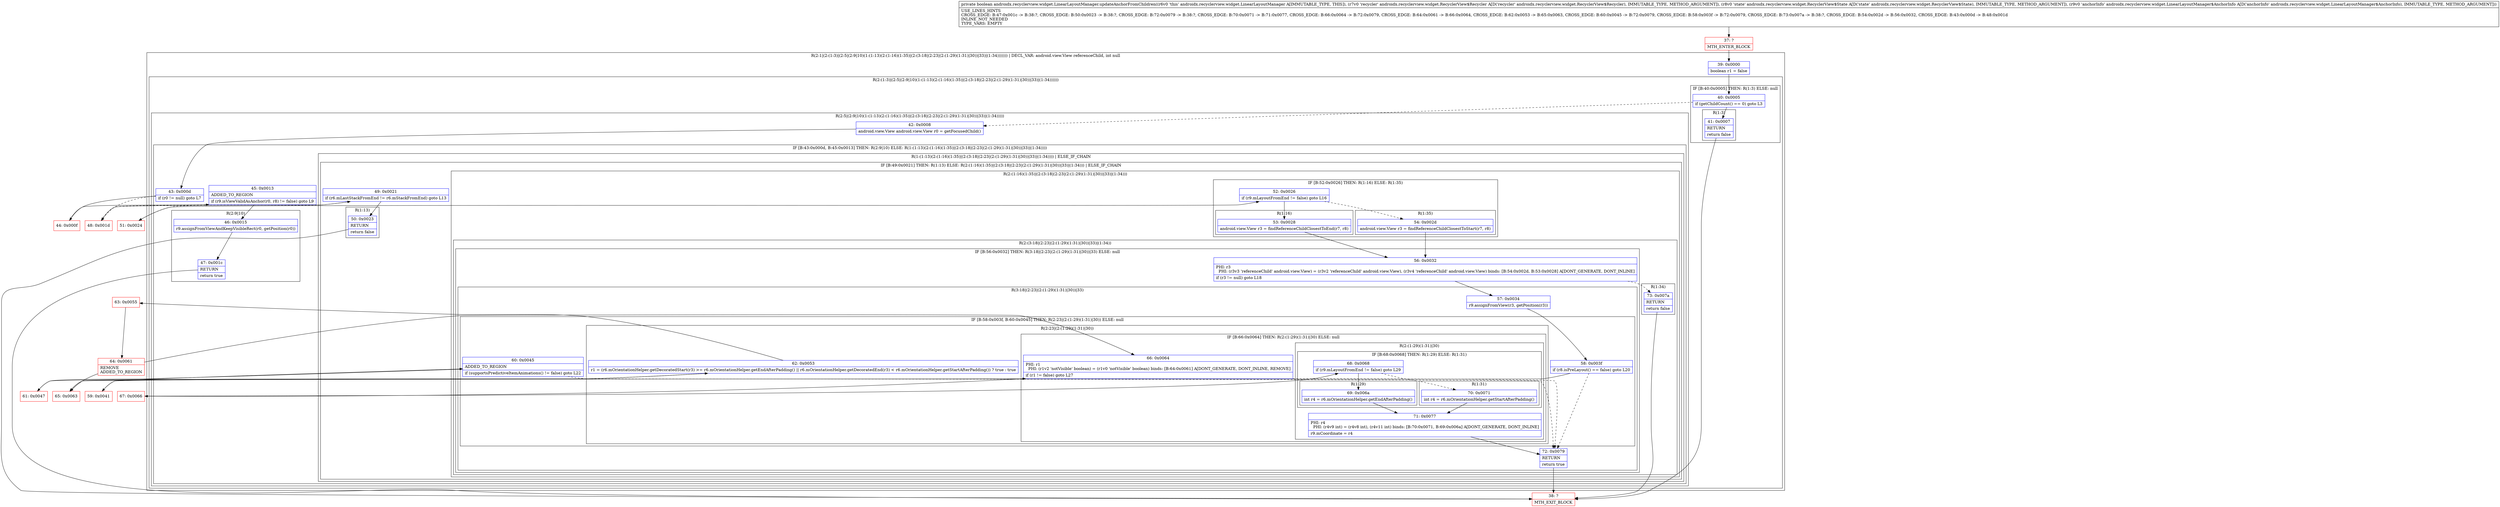 digraph "CFG forandroidx.recyclerview.widget.LinearLayoutManager.updateAnchorFromChildren(Landroidx\/recyclerview\/widget\/RecyclerView$Recycler;Landroidx\/recyclerview\/widget\/RecyclerView$State;Landroidx\/recyclerview\/widget\/LinearLayoutManager$AnchorInfo;)Z" {
subgraph cluster_Region_225416449 {
label = "R(2:1|(2:(1:3)|(2:5|(2:9|10)(1:(1:13)(2:(1:16)(1:35)|(2:(3:18|(2:23|(2:(1:29)(1:31)|30))|33)|(1:34))))))) | DECL_VAR: android.view.View referenceChild, int null\l";
node [shape=record,color=blue];
Node_39 [shape=record,label="{39\:\ 0x0000|boolean r1 = false\l}"];
subgraph cluster_Region_573959074 {
label = "R(2:(1:3)|(2:5|(2:9|10)(1:(1:13)(2:(1:16)(1:35)|(2:(3:18|(2:23|(2:(1:29)(1:31)|30))|33)|(1:34))))))";
node [shape=record,color=blue];
subgraph cluster_IfRegion_873079416 {
label = "IF [B:40:0x0005] THEN: R(1:3) ELSE: null";
node [shape=record,color=blue];
Node_40 [shape=record,label="{40\:\ 0x0005|if (getChildCount() == 0) goto L3\l}"];
subgraph cluster_Region_1415372745 {
label = "R(1:3)";
node [shape=record,color=blue];
Node_41 [shape=record,label="{41\:\ 0x0007|RETURN\l|return false\l}"];
}
}
subgraph cluster_Region_1306170460 {
label = "R(2:5|(2:9|10)(1:(1:13)(2:(1:16)(1:35)|(2:(3:18|(2:23|(2:(1:29)(1:31)|30))|33)|(1:34)))))";
node [shape=record,color=blue];
Node_42 [shape=record,label="{42\:\ 0x0008|android.view.View android.view.View r0 = getFocusedChild()\l}"];
subgraph cluster_IfRegion_1022154619 {
label = "IF [B:43:0x000d, B:45:0x0013] THEN: R(2:9|10) ELSE: R(1:(1:13)(2:(1:16)(1:35)|(2:(3:18|(2:23|(2:(1:29)(1:31)|30))|33)|(1:34))))";
node [shape=record,color=blue];
Node_43 [shape=record,label="{43\:\ 0x000d|if (r0 != null) goto L7\l}"];
Node_45 [shape=record,label="{45\:\ 0x0013|ADDED_TO_REGION\l|if (r9.isViewValidAsAnchor(r0, r8) != false) goto L9\l}"];
subgraph cluster_Region_1277623855 {
label = "R(2:9|10)";
node [shape=record,color=blue];
Node_46 [shape=record,label="{46\:\ 0x0015|r9.assignFromViewAndKeepVisibleRect(r0, getPosition(r0))\l}"];
Node_47 [shape=record,label="{47\:\ 0x001c|RETURN\l|return true\l}"];
}
subgraph cluster_Region_508767343 {
label = "R(1:(1:13)(2:(1:16)(1:35)|(2:(3:18|(2:23|(2:(1:29)(1:31)|30))|33)|(1:34)))) | ELSE_IF_CHAIN\l";
node [shape=record,color=blue];
subgraph cluster_IfRegion_330738940 {
label = "IF [B:49:0x0021] THEN: R(1:13) ELSE: R(2:(1:16)(1:35)|(2:(3:18|(2:23|(2:(1:29)(1:31)|30))|33)|(1:34))) | ELSE_IF_CHAIN\l";
node [shape=record,color=blue];
Node_49 [shape=record,label="{49\:\ 0x0021|if (r6.mLastStackFromEnd != r6.mStackFromEnd) goto L13\l}"];
subgraph cluster_Region_1992971536 {
label = "R(1:13)";
node [shape=record,color=blue];
Node_50 [shape=record,label="{50\:\ 0x0023|RETURN\l|return false\l}"];
}
subgraph cluster_Region_1146777239 {
label = "R(2:(1:16)(1:35)|(2:(3:18|(2:23|(2:(1:29)(1:31)|30))|33)|(1:34)))";
node [shape=record,color=blue];
subgraph cluster_IfRegion_1131217447 {
label = "IF [B:52:0x0026] THEN: R(1:16) ELSE: R(1:35)";
node [shape=record,color=blue];
Node_52 [shape=record,label="{52\:\ 0x0026|if (r9.mLayoutFromEnd != false) goto L16\l}"];
subgraph cluster_Region_852536159 {
label = "R(1:16)";
node [shape=record,color=blue];
Node_53 [shape=record,label="{53\:\ 0x0028|android.view.View r3 = findReferenceChildClosestToEnd(r7, r8)\l}"];
}
subgraph cluster_Region_733065729 {
label = "R(1:35)";
node [shape=record,color=blue];
Node_54 [shape=record,label="{54\:\ 0x002d|android.view.View r3 = findReferenceChildClosestToStart(r7, r8)\l}"];
}
}
subgraph cluster_Region_1696241658 {
label = "R(2:(3:18|(2:23|(2:(1:29)(1:31)|30))|33)|(1:34))";
node [shape=record,color=blue];
subgraph cluster_IfRegion_1096563868 {
label = "IF [B:56:0x0032] THEN: R(3:18|(2:23|(2:(1:29)(1:31)|30))|33) ELSE: null";
node [shape=record,color=blue];
Node_56 [shape=record,label="{56\:\ 0x0032|PHI: r3 \l  PHI: (r3v3 'referenceChild' android.view.View) = (r3v2 'referenceChild' android.view.View), (r3v4 'referenceChild' android.view.View) binds: [B:54:0x002d, B:53:0x0028] A[DONT_GENERATE, DONT_INLINE]\l|if (r3 != null) goto L18\l}"];
subgraph cluster_Region_1457904886 {
label = "R(3:18|(2:23|(2:(1:29)(1:31)|30))|33)";
node [shape=record,color=blue];
Node_57 [shape=record,label="{57\:\ 0x0034|r9.assignFromView(r3, getPosition(r3))\l}"];
subgraph cluster_IfRegion_2108854327 {
label = "IF [B:58:0x003f, B:60:0x0045] THEN: R(2:23|(2:(1:29)(1:31)|30)) ELSE: null";
node [shape=record,color=blue];
Node_58 [shape=record,label="{58\:\ 0x003f|if (r8.isPreLayout() == false) goto L20\l}"];
Node_60 [shape=record,label="{60\:\ 0x0045|ADDED_TO_REGION\l|if (supportsPredictiveItemAnimations() != false) goto L22\l}"];
subgraph cluster_Region_861437021 {
label = "R(2:23|(2:(1:29)(1:31)|30))";
node [shape=record,color=blue];
Node_62 [shape=record,label="{62\:\ 0x0053|r1 = (r6.mOrientationHelper.getDecoratedStart(r3) \>= r6.mOrientationHelper.getEndAfterPadding() \|\| r6.mOrientationHelper.getDecoratedEnd(r3) \< r6.mOrientationHelper.getStartAfterPadding()) ? true : true\l}"];
subgraph cluster_IfRegion_18664863 {
label = "IF [B:66:0x0064] THEN: R(2:(1:29)(1:31)|30) ELSE: null";
node [shape=record,color=blue];
Node_66 [shape=record,label="{66\:\ 0x0064|PHI: r1 \l  PHI: (r1v2 'notVisible' boolean) = (r1v0 'notVisible' boolean) binds: [B:64:0x0061] A[DONT_GENERATE, DONT_INLINE, REMOVE]\l|if (r1 != false) goto L27\l}"];
subgraph cluster_Region_1277590844 {
label = "R(2:(1:29)(1:31)|30)";
node [shape=record,color=blue];
subgraph cluster_IfRegion_1824395512 {
label = "IF [B:68:0x0068] THEN: R(1:29) ELSE: R(1:31)";
node [shape=record,color=blue];
Node_68 [shape=record,label="{68\:\ 0x0068|if (r9.mLayoutFromEnd != false) goto L29\l}"];
subgraph cluster_Region_326216131 {
label = "R(1:29)";
node [shape=record,color=blue];
Node_69 [shape=record,label="{69\:\ 0x006a|int r4 = r6.mOrientationHelper.getEndAfterPadding()\l}"];
}
subgraph cluster_Region_1759372657 {
label = "R(1:31)";
node [shape=record,color=blue];
Node_70 [shape=record,label="{70\:\ 0x0071|int r4 = r6.mOrientationHelper.getStartAfterPadding()\l}"];
}
}
Node_71 [shape=record,label="{71\:\ 0x0077|PHI: r4 \l  PHI: (r4v9 int) = (r4v8 int), (r4v11 int) binds: [B:70:0x0071, B:69:0x006a] A[DONT_GENERATE, DONT_INLINE]\l|r9.mCoordinate = r4\l}"];
}
}
}
}
Node_72 [shape=record,label="{72\:\ 0x0079|RETURN\l|return true\l}"];
}
}
subgraph cluster_Region_348419061 {
label = "R(1:34)";
node [shape=record,color=blue];
Node_73 [shape=record,label="{73\:\ 0x007a|RETURN\l|return false\l}"];
}
}
}
}
}
}
}
}
}
Node_37 [shape=record,color=red,label="{37\:\ ?|MTH_ENTER_BLOCK\l}"];
Node_38 [shape=record,color=red,label="{38\:\ ?|MTH_EXIT_BLOCK\l}"];
Node_44 [shape=record,color=red,label="{44\:\ 0x000f}"];
Node_48 [shape=record,color=red,label="{48\:\ 0x001d}"];
Node_51 [shape=record,color=red,label="{51\:\ 0x0024}"];
Node_59 [shape=record,color=red,label="{59\:\ 0x0041}"];
Node_61 [shape=record,color=red,label="{61\:\ 0x0047}"];
Node_63 [shape=record,color=red,label="{63\:\ 0x0055}"];
Node_64 [shape=record,color=red,label="{64\:\ 0x0061|REMOVE\lADDED_TO_REGION\l}"];
Node_67 [shape=record,color=red,label="{67\:\ 0x0066}"];
Node_65 [shape=record,color=red,label="{65\:\ 0x0063}"];
MethodNode[shape=record,label="{private boolean androidx.recyclerview.widget.LinearLayoutManager.updateAnchorFromChildren((r6v0 'this' androidx.recyclerview.widget.LinearLayoutManager A[IMMUTABLE_TYPE, THIS]), (r7v0 'recycler' androidx.recyclerview.widget.RecyclerView$Recycler A[D('recycler' androidx.recyclerview.widget.RecyclerView$Recycler), IMMUTABLE_TYPE, METHOD_ARGUMENT]), (r8v0 'state' androidx.recyclerview.widget.RecyclerView$State A[D('state' androidx.recyclerview.widget.RecyclerView$State), IMMUTABLE_TYPE, METHOD_ARGUMENT]), (r9v0 'anchorInfo' androidx.recyclerview.widget.LinearLayoutManager$AnchorInfo A[D('anchorInfo' androidx.recyclerview.widget.LinearLayoutManager$AnchorInfo), IMMUTABLE_TYPE, METHOD_ARGUMENT]))  | USE_LINES_HINTS\lCROSS_EDGE: B:47:0x001c \-\> B:38:?, CROSS_EDGE: B:50:0x0023 \-\> B:38:?, CROSS_EDGE: B:72:0x0079 \-\> B:38:?, CROSS_EDGE: B:70:0x0071 \-\> B:71:0x0077, CROSS_EDGE: B:66:0x0064 \-\> B:72:0x0079, CROSS_EDGE: B:64:0x0061 \-\> B:66:0x0064, CROSS_EDGE: B:62:0x0053 \-\> B:65:0x0063, CROSS_EDGE: B:60:0x0045 \-\> B:72:0x0079, CROSS_EDGE: B:58:0x003f \-\> B:72:0x0079, CROSS_EDGE: B:73:0x007a \-\> B:38:?, CROSS_EDGE: B:54:0x002d \-\> B:56:0x0032, CROSS_EDGE: B:43:0x000d \-\> B:48:0x001d\lINLINE_NOT_NEEDED\lTYPE_VARS: EMPTY\l}"];
MethodNode -> Node_37;Node_39 -> Node_40;
Node_40 -> Node_41;
Node_40 -> Node_42[style=dashed];
Node_41 -> Node_38;
Node_42 -> Node_43;
Node_43 -> Node_44;
Node_43 -> Node_48[style=dashed];
Node_45 -> Node_46;
Node_45 -> Node_48[style=dashed];
Node_46 -> Node_47;
Node_47 -> Node_38;
Node_49 -> Node_50;
Node_49 -> Node_51[style=dashed];
Node_50 -> Node_38;
Node_52 -> Node_53;
Node_52 -> Node_54[style=dashed];
Node_53 -> Node_56;
Node_54 -> Node_56;
Node_56 -> Node_57;
Node_56 -> Node_73[style=dashed];
Node_57 -> Node_58;
Node_58 -> Node_59;
Node_58 -> Node_72[style=dashed];
Node_60 -> Node_61;
Node_60 -> Node_72[style=dashed];
Node_62 -> Node_63;
Node_62 -> Node_65;
Node_66 -> Node_67;
Node_66 -> Node_72[style=dashed];
Node_68 -> Node_69;
Node_68 -> Node_70[style=dashed];
Node_69 -> Node_71;
Node_70 -> Node_71;
Node_71 -> Node_72;
Node_72 -> Node_38;
Node_73 -> Node_38;
Node_37 -> Node_39;
Node_44 -> Node_45;
Node_48 -> Node_49;
Node_51 -> Node_52;
Node_59 -> Node_60;
Node_61 -> Node_62;
Node_63 -> Node_64;
Node_64 -> Node_65;
Node_64 -> Node_66;
Node_67 -> Node_68;
Node_65 -> Node_66;
}

